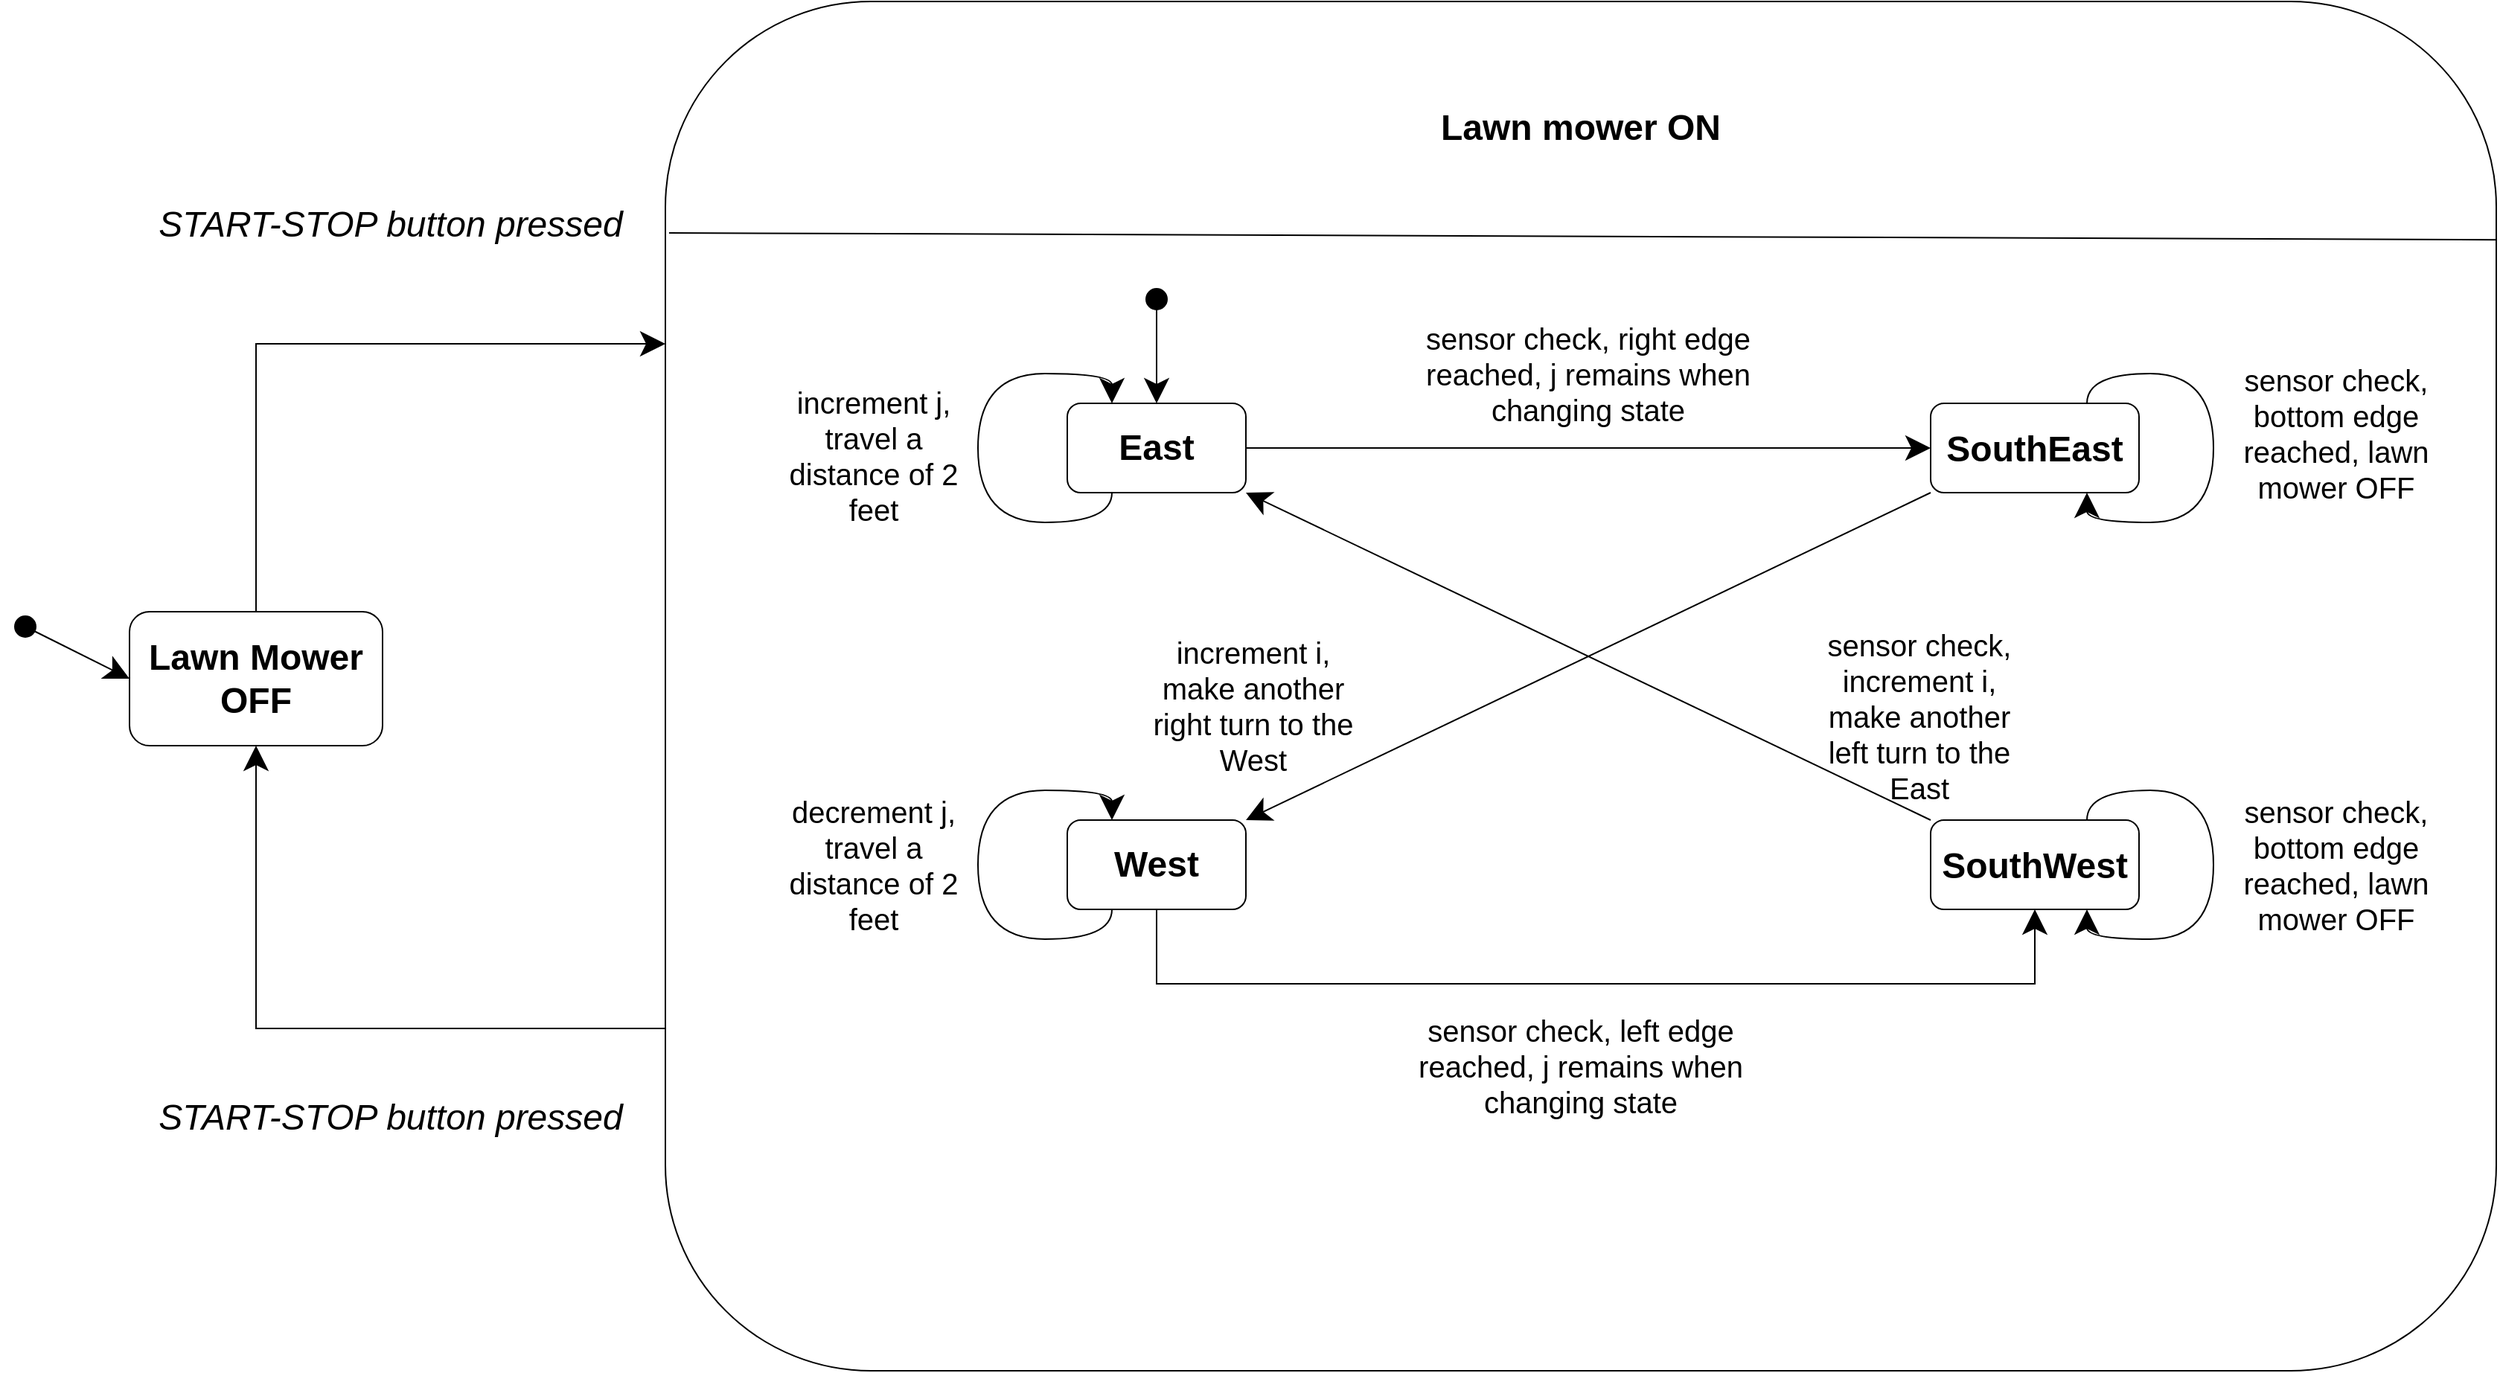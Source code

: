<mxfile version="21.2.1" type="github">
  <diagram name="Page-1" id="KvL3jpzsEYVWvemKFwzc">
    <mxGraphModel dx="1886" dy="2713" grid="1" gridSize="10" guides="1" tooltips="1" connect="1" arrows="1" fold="1" page="1" pageScale="1" pageWidth="850" pageHeight="1100" math="0" shadow="0">
      <root>
        <mxCell id="0" />
        <mxCell id="1" parent="0" />
        <mxCell id="6d6ZR2iikcrfA8smD7Zp-4" style="edgeStyle=orthogonalEdgeStyle;rounded=0;orthogonalLoop=1;jettySize=auto;html=1;exitX=0;exitY=0.75;exitDx=0;exitDy=0;entryX=0.5;entryY=1;entryDx=0;entryDy=0;endSize=14;" edge="1" parent="1" source="Ldkf10a5wtrMLSqoh3qG-2" target="Ldkf10a5wtrMLSqoh3qG-12">
          <mxGeometry relative="1" as="geometry" />
        </mxCell>
        <mxCell id="Ldkf10a5wtrMLSqoh3qG-2" value="" style="rounded=1;whiteSpace=wrap;html=1;" parent="1" vertex="1">
          <mxGeometry x="-320" y="-70" width="1230" height="920" as="geometry" />
        </mxCell>
        <mxCell id="Ldkf10a5wtrMLSqoh3qG-4" value="&lt;font style=&quot;font-size: 24px;&quot;&gt;Lawn mower ON&lt;br&gt;&lt;/font&gt;" style="text;html=1;strokeColor=none;fillColor=none;align=center;verticalAlign=middle;whiteSpace=wrap;rounded=0;fontStyle=1" parent="1" vertex="1">
          <mxGeometry x="125" width="340" height="30" as="geometry" />
        </mxCell>
        <mxCell id="Ldkf10a5wtrMLSqoh3qG-7" value="" style="endArrow=none;html=1;rounded=0;entryX=1;entryY=0.174;entryDx=0;entryDy=0;exitX=0.002;exitY=0.169;exitDx=0;exitDy=0;startFill=1;snapToPoint=0;noJump=1;exitPerimeter=0;entryPerimeter=0;" parent="1" source="Ldkf10a5wtrMLSqoh3qG-2" target="Ldkf10a5wtrMLSqoh3qG-2" edge="1">
          <mxGeometry width="50" height="50" relative="1" as="geometry">
            <mxPoint x="320" y="170" as="sourcePoint" />
            <mxPoint x="370" y="120" as="targetPoint" />
          </mxGeometry>
        </mxCell>
        <mxCell id="6d6ZR2iikcrfA8smD7Zp-6" style="edgeStyle=orthogonalEdgeStyle;rounded=0;orthogonalLoop=1;jettySize=auto;html=1;exitX=1;exitY=0.5;exitDx=0;exitDy=0;entryX=0;entryY=0.5;entryDx=0;entryDy=0;endSize=14;" edge="1" parent="1" source="Ldkf10a5wtrMLSqoh3qG-8" target="Ldkf10a5wtrMLSqoh3qG-10">
          <mxGeometry relative="1" as="geometry" />
        </mxCell>
        <mxCell id="Ldkf10a5wtrMLSqoh3qG-8" value="&lt;font style=&quot;font-size: 24px;&quot;&gt;East&lt;/font&gt;" style="rounded=1;whiteSpace=wrap;html=1;fontStyle=1" parent="1" vertex="1">
          <mxGeometry x="-50" y="200" width="120" height="60" as="geometry" />
        </mxCell>
        <mxCell id="6d6ZR2iikcrfA8smD7Zp-15" style="edgeStyle=orthogonalEdgeStyle;rounded=0;orthogonalLoop=1;jettySize=auto;html=1;exitX=0.5;exitY=1;exitDx=0;exitDy=0;entryX=0.5;entryY=1;entryDx=0;entryDy=0;endSize=14;" edge="1" parent="1" source="Ldkf10a5wtrMLSqoh3qG-9" target="Ldkf10a5wtrMLSqoh3qG-11">
          <mxGeometry relative="1" as="geometry">
            <Array as="points">
              <mxPoint x="10" y="590" />
              <mxPoint x="600" y="590" />
            </Array>
          </mxGeometry>
        </mxCell>
        <mxCell id="Ldkf10a5wtrMLSqoh3qG-9" value="&lt;font style=&quot;font-size: 24px;&quot;&gt;West&lt;/font&gt;" style="rounded=1;whiteSpace=wrap;html=1;fontStyle=1" parent="1" vertex="1">
          <mxGeometry x="-50" y="480" width="120" height="60" as="geometry" />
        </mxCell>
        <mxCell id="6d6ZR2iikcrfA8smD7Zp-11" style="rounded=0;orthogonalLoop=1;jettySize=auto;html=1;exitX=0;exitY=1;exitDx=0;exitDy=0;entryX=1;entryY=0;entryDx=0;entryDy=0;endSize=14;" edge="1" parent="1" source="Ldkf10a5wtrMLSqoh3qG-10" target="Ldkf10a5wtrMLSqoh3qG-9">
          <mxGeometry relative="1" as="geometry" />
        </mxCell>
        <mxCell id="Ldkf10a5wtrMLSqoh3qG-10" value="&lt;font style=&quot;font-size: 24px;&quot;&gt;SouthEast&lt;/font&gt;" style="rounded=1;html=1;fontStyle=1;whiteSpace=wrap;spacingTop=1;spacing=14;" parent="1" vertex="1">
          <mxGeometry x="530" y="200" width="140" height="60" as="geometry" />
        </mxCell>
        <mxCell id="6d6ZR2iikcrfA8smD7Zp-18" style="rounded=0;orthogonalLoop=1;jettySize=auto;html=1;exitX=0;exitY=0;exitDx=0;exitDy=0;entryX=1;entryY=1;entryDx=0;entryDy=0;endSize=14;" edge="1" parent="1" source="Ldkf10a5wtrMLSqoh3qG-11" target="Ldkf10a5wtrMLSqoh3qG-8">
          <mxGeometry relative="1" as="geometry" />
        </mxCell>
        <mxCell id="Ldkf10a5wtrMLSqoh3qG-11" value="&lt;div style=&quot;font-size: 24px;&quot;&gt;&lt;font style=&quot;font-size: 24px;&quot;&gt;SouthWest&lt;/font&gt;&lt;/div&gt;" style="rounded=1;html=1;fontStyle=1;whiteSpace=wrap;spacingTop=1;spacing=14;" parent="1" vertex="1">
          <mxGeometry x="530" y="480" width="140" height="60" as="geometry" />
        </mxCell>
        <mxCell id="6d6ZR2iikcrfA8smD7Zp-3" style="edgeStyle=orthogonalEdgeStyle;rounded=0;orthogonalLoop=1;jettySize=auto;html=1;exitX=0.5;exitY=0;exitDx=0;exitDy=0;entryX=0;entryY=0.25;entryDx=0;entryDy=0;endSize=14;" edge="1" parent="1" source="Ldkf10a5wtrMLSqoh3qG-12" target="Ldkf10a5wtrMLSqoh3qG-2">
          <mxGeometry relative="1" as="geometry">
            <Array as="points">
              <mxPoint x="-595" y="160" />
            </Array>
          </mxGeometry>
        </mxCell>
        <mxCell id="Ldkf10a5wtrMLSqoh3qG-12" value="&lt;font style=&quot;font-size: 24px;&quot;&gt;Lawn Mower OFF&lt;br&gt;&lt;/font&gt;" style="rounded=1;whiteSpace=wrap;html=1;fontStyle=1" parent="1" vertex="1">
          <mxGeometry x="-680" y="340" width="170" height="90" as="geometry" />
        </mxCell>
        <mxCell id="6d6ZR2iikcrfA8smD7Zp-1" value="&lt;font style=&quot;font-size: 24px;&quot;&gt;START-STOP button pressed&lt;br&gt;&lt;/font&gt;" style="text;html=1;align=center;verticalAlign=middle;resizable=0;points=[];autosize=1;strokeColor=none;fillColor=none;fontStyle=2" vertex="1" parent="1">
          <mxGeometry x="-670" y="60" width="330" height="40" as="geometry" />
        </mxCell>
        <mxCell id="6d6ZR2iikcrfA8smD7Zp-2" value="&lt;font style=&quot;font-size: 24px;&quot;&gt;START-STOP button pressed&lt;br&gt;&lt;/font&gt;" style="text;html=1;align=center;verticalAlign=middle;resizable=0;points=[];autosize=1;strokeColor=none;fillColor=none;fontStyle=2" vertex="1" parent="1">
          <mxGeometry x="-670" y="660" width="330" height="40" as="geometry" />
        </mxCell>
        <mxCell id="6d6ZR2iikcrfA8smD7Zp-5" value="" style="endArrow=classic;html=1;rounded=0;entryX=0;entryY=0.5;entryDx=0;entryDy=0;endSize=14;startSize=14;startArrow=oval;startFill=1;" edge="1" parent="1" target="Ldkf10a5wtrMLSqoh3qG-12">
          <mxGeometry width="50" height="50" relative="1" as="geometry">
            <mxPoint x="-750" y="350" as="sourcePoint" />
            <mxPoint x="-470" y="490" as="targetPoint" />
          </mxGeometry>
        </mxCell>
        <mxCell id="6d6ZR2iikcrfA8smD7Zp-8" style="edgeStyle=orthogonalEdgeStyle;rounded=0;orthogonalLoop=1;jettySize=auto;html=1;exitX=0.25;exitY=1;exitDx=0;exitDy=0;entryX=0.25;entryY=0;entryDx=0;entryDy=0;curved=1;endSize=14;" edge="1" parent="1" source="Ldkf10a5wtrMLSqoh3qG-8" target="Ldkf10a5wtrMLSqoh3qG-8">
          <mxGeometry relative="1" as="geometry">
            <Array as="points">
              <mxPoint x="-20" y="280" />
              <mxPoint x="-110" y="280" />
              <mxPoint x="-110" y="180" />
              <mxPoint x="-20" y="180" />
            </Array>
          </mxGeometry>
        </mxCell>
        <mxCell id="6d6ZR2iikcrfA8smD7Zp-9" value="&lt;font style=&quot;font-size: 20px;&quot;&gt;increment j, travel a distance of 2 feet&lt;/font&gt;" style="text;html=1;strokeColor=none;fillColor=none;align=center;verticalAlign=middle;whiteSpace=wrap;rounded=0;" vertex="1" parent="1">
          <mxGeometry x="-240" y="180" width="120" height="110" as="geometry" />
        </mxCell>
        <mxCell id="6d6ZR2iikcrfA8smD7Zp-10" value="&lt;font style=&quot;font-size: 20px;&quot;&gt;sensor check, right edge reached, j remains when changing state&lt;br&gt;&lt;/font&gt;" style="text;html=1;strokeColor=none;fillColor=none;align=center;verticalAlign=middle;whiteSpace=wrap;rounded=0;" vertex="1" parent="1">
          <mxGeometry x="190" y="140" width="220" height="80" as="geometry" />
        </mxCell>
        <mxCell id="6d6ZR2iikcrfA8smD7Zp-12" value="&lt;font style=&quot;font-size: 20px;&quot;&gt;increment i, make another right turn to the West&lt;br&gt;&lt;/font&gt;" style="text;html=1;strokeColor=none;fillColor=none;align=center;verticalAlign=middle;whiteSpace=wrap;rounded=0;" vertex="1" parent="1">
          <mxGeometry y="350" width="150" height="105" as="geometry" />
        </mxCell>
        <mxCell id="6d6ZR2iikcrfA8smD7Zp-13" style="edgeStyle=orthogonalEdgeStyle;rounded=0;orthogonalLoop=1;jettySize=auto;html=1;exitX=0.25;exitY=1;exitDx=0;exitDy=0;entryX=0.25;entryY=0;entryDx=0;entryDy=0;curved=1;endSize=14;" edge="1" parent="1" source="Ldkf10a5wtrMLSqoh3qG-9" target="Ldkf10a5wtrMLSqoh3qG-9">
          <mxGeometry relative="1" as="geometry">
            <Array as="points">
              <mxPoint x="-20" y="560" />
              <mxPoint x="-110" y="560" />
              <mxPoint x="-110" y="460" />
              <mxPoint x="-20" y="460" />
            </Array>
          </mxGeometry>
        </mxCell>
        <mxCell id="6d6ZR2iikcrfA8smD7Zp-14" value="&lt;font style=&quot;font-size: 20px;&quot;&gt;decrement j, travel a distance of 2 feet&lt;/font&gt;" style="text;html=1;strokeColor=none;fillColor=none;align=center;verticalAlign=middle;whiteSpace=wrap;rounded=0;" vertex="1" parent="1">
          <mxGeometry x="-240" y="455" width="120" height="110" as="geometry" />
        </mxCell>
        <mxCell id="6d6ZR2iikcrfA8smD7Zp-17" value="&lt;font style=&quot;font-size: 20px;&quot;&gt;sensor check, left edge reached, j remains when changing state&lt;br&gt;&lt;/font&gt;" style="text;html=1;strokeColor=none;fillColor=none;align=center;verticalAlign=middle;whiteSpace=wrap;rounded=0;" vertex="1" parent="1">
          <mxGeometry x="180" y="590" width="230" height="110" as="geometry" />
        </mxCell>
        <mxCell id="6d6ZR2iikcrfA8smD7Zp-25" value="" style="endArrow=classic;endFill=1;endSize=14;html=1;rounded=0;entryX=0.5;entryY=0;entryDx=0;entryDy=0;ignoreEdge=1;startArrow=oval;startFill=1;startSize=14;" edge="1" parent="1" target="Ldkf10a5wtrMLSqoh3qG-8">
          <mxGeometry width="160" relative="1" as="geometry">
            <mxPoint x="10" y="130" as="sourcePoint" />
            <mxPoint x="-270" y="560" as="targetPoint" />
          </mxGeometry>
        </mxCell>
        <mxCell id="6d6ZR2iikcrfA8smD7Zp-26" value="&lt;font style=&quot;font-size: 20px;&quot;&gt;sensor check, increment i, make another left turn to the East&lt;br&gt;&lt;/font&gt;" style="text;html=1;strokeColor=none;fillColor=none;align=center;verticalAlign=middle;whiteSpace=wrap;rounded=0;" vertex="1" parent="1">
          <mxGeometry x="450" y="370" width="145" height="80" as="geometry" />
        </mxCell>
        <mxCell id="6d6ZR2iikcrfA8smD7Zp-27" style="edgeStyle=orthogonalEdgeStyle;rounded=0;orthogonalLoop=1;jettySize=auto;html=1;exitX=0.75;exitY=0;exitDx=0;exitDy=0;entryX=0.75;entryY=1;entryDx=0;entryDy=0;curved=1;endSize=14;" edge="1" parent="1" source="Ldkf10a5wtrMLSqoh3qG-11" target="Ldkf10a5wtrMLSqoh3qG-11">
          <mxGeometry relative="1" as="geometry">
            <Array as="points">
              <mxPoint x="635" y="460" />
              <mxPoint x="720" y="460" />
              <mxPoint x="720" y="560" />
              <mxPoint x="635" y="560" />
            </Array>
          </mxGeometry>
        </mxCell>
        <mxCell id="6d6ZR2iikcrfA8smD7Zp-28" value="&lt;font style=&quot;font-size: 20px;&quot;&gt;sensor check, bottom edge reached, lawn mower OFF&lt;br&gt;&lt;/font&gt;" style="text;html=1;strokeColor=none;fillColor=none;align=center;verticalAlign=middle;whiteSpace=wrap;rounded=0;" vertex="1" parent="1">
          <mxGeometry x="730" y="470" width="145" height="80" as="geometry" />
        </mxCell>
        <mxCell id="6d6ZR2iikcrfA8smD7Zp-29" value="&lt;font style=&quot;font-size: 20px;&quot;&gt;sensor check, bottom edge reached, lawn mower OFF&lt;br&gt;&lt;/font&gt;" style="text;html=1;strokeColor=none;fillColor=none;align=center;verticalAlign=middle;whiteSpace=wrap;rounded=0;" vertex="1" parent="1">
          <mxGeometry x="730" y="180" width="145" height="80" as="geometry" />
        </mxCell>
        <mxCell id="6d6ZR2iikcrfA8smD7Zp-30" style="edgeStyle=orthogonalEdgeStyle;rounded=0;orthogonalLoop=1;jettySize=auto;html=1;exitX=0.75;exitY=0;exitDx=0;exitDy=0;entryX=0.75;entryY=1;entryDx=0;entryDy=0;curved=1;endSize=14;" edge="1" parent="1" source="Ldkf10a5wtrMLSqoh3qG-10" target="Ldkf10a5wtrMLSqoh3qG-10">
          <mxGeometry relative="1" as="geometry">
            <Array as="points">
              <mxPoint x="635" y="180" />
              <mxPoint x="720" y="180" />
              <mxPoint x="720" y="280" />
              <mxPoint x="635" y="280" />
            </Array>
          </mxGeometry>
        </mxCell>
      </root>
    </mxGraphModel>
  </diagram>
</mxfile>
